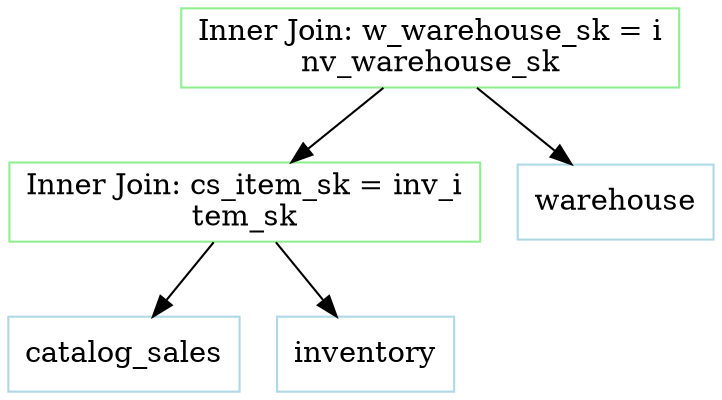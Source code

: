 digraph G {

node0 [shape=box; label="Inner Join: w_warehouse_sk = i\nnv_warehouse_sk"; color="lightgreen"];
	node0 -> node0_0;
node0_0 [shape=box; label="Inner Join: cs_item_sk = inv_i\ntem_sk"; color="lightgreen"];
	node0_0 -> node0_0_0;
node0_0_0 [shape=box; label="catalog_sales"; color="lightblue"];
	node0_0 -> node0_0_1;
node0_0_1 [shape=box; label="inventory"; color="lightblue"];
	node0 -> node0_1;
node0_1 [shape=box; label="warehouse"; color="lightblue"];
}

